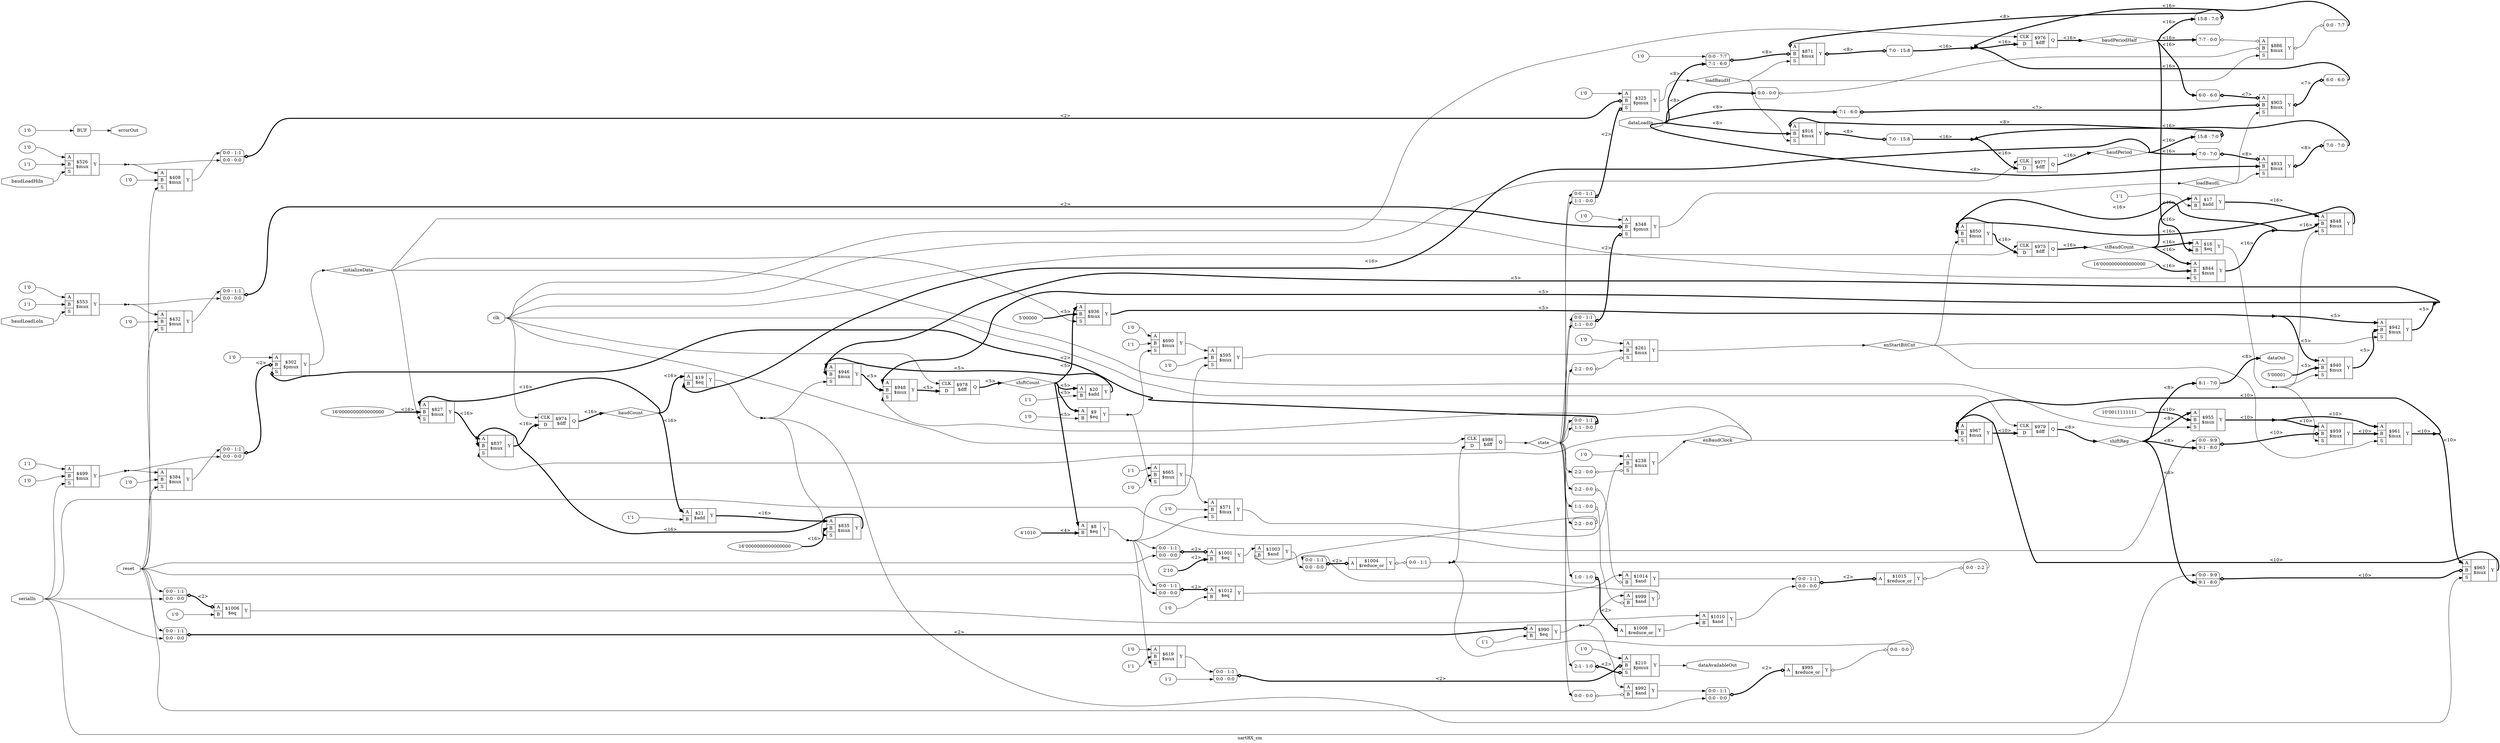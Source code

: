 digraph "uartRX_sm" {
label="uartRX_sm";
rankdir="LR";
remincross=true;
n2 [ shape=octagon, label="serialIn", color="black", fontcolor="black" ];
n3 [ shape=octagon, label="baudLoadHiIn", color="black", fontcolor="black" ];
n4 [ shape=octagon, label="baudLoadLoIn", color="black", fontcolor="black" ];
n5 [ shape=octagon, label="clk", color="black", fontcolor="black" ];
n6 [ shape=octagon, label="reset", color="black", fontcolor="black" ];
n7 [ shape=octagon, label="dataLoadIn", color="black", fontcolor="black" ];
n8 [ shape=octagon, label="errorOut", color="black", fontcolor="black" ];
n9 [ shape=octagon, label="dataAvailableOut", color="black", fontcolor="black" ];
n10 [ shape=octagon, label="dataOut", color="black", fontcolor="black" ];
n11 [ shape=diamond, label="baudCount", color="black", fontcolor="black" ];
n12 [ shape=diamond, label="stBaudCount", color="black", fontcolor="black" ];
n13 [ shape=diamond, label="baudPeriodHalf", color="black", fontcolor="black" ];
n14 [ shape=diamond, label="baudPeriod", color="black", fontcolor="black" ];
n15 [ shape=diamond, label="shiftCount", color="black", fontcolor="black" ];
n16 [ shape=diamond, label="shiftReg", color="black", fontcolor="black" ];
n17 [ shape=diamond, label="initializeData", color="black", fontcolor="black" ];
n18 [ shape=diamond, label="enBaudClock", color="black", fontcolor="black" ];
n19 [ shape=diamond, label="enStartBitCnt", color="black", fontcolor="black" ];
n20 [ shape=diamond, label="loadBaudH", color="black", fontcolor="black" ];
n21 [ shape=diamond, label="loadBaudL", color="black", fontcolor="black" ];
n60 [ shape=diamond, label="state", color="black", fontcolor="black" ];
v0 [ label="4'1010" ];
c73 [ shape=record, label="{{<p70> A|<p71> B}|$8\n$eq|{<p72> Y}}" ];
v1 [ label="1'0" ];
c74 [ shape=record, label="{{<p70> A|<p71> B}|$9\n$eq|{<p72> Y}}" ];
c75 [ shape=record, label="{{<p70> A|<p71> B}|$16\n$eq|{<p72> Y}}" ];
v2 [ label="1'1" ];
c76 [ shape=record, label="{{<p70> A|<p71> B}|$17\n$add|{<p72> Y}}" ];
c77 [ shape=record, label="{{<p70> A|<p71> B}|$19\n$eq|{<p72> Y}}" ];
v3 [ label="1'1" ];
c78 [ shape=record, label="{{<p70> A|<p71> B}|$20\n$add|{<p72> Y}}" ];
v4 [ label="1'1" ];
c79 [ shape=record, label="{{<p70> A|<p71> B}|$21\n$add|{<p72> Y}}" ];
v5 [ label="1'0" ];
v7 [ label="1'1" ];
c81 [ shape=record, label="{{<p70> A|<p71> B|<p80> S}|$210\n$pmux|{<p72> Y}}" ];
x6 [ shape=record, style=rounded, label="<s1> 0:0 - 1:1 |<s0> 0:0 - 0:0 " ];
x6:e -> c81:p71:w [arrowhead=odiamond, arrowtail=odiamond, dir=both, color="black", style="setlinewidth(3)", label="<2>"];
x8 [ shape=record, style=rounded, label="<s0> 2:1 - 1:0 " ];
x8:e -> c81:p80:w [arrowhead=odiamond, arrowtail=odiamond, dir=both, color="black", style="setlinewidth(3)", label="<2>"];
v9 [ label="1'0" ];
c82 [ shape=record, label="{{<p70> A|<p71> B|<p80> S}|$238\n$mux|{<p72> Y}}" ];
x10 [ shape=record, style=rounded, label="<s0> 2:2 - 0:0 " ];
x10:e -> c82:p80:w [arrowhead=odiamond, arrowtail=odiamond, dir=both, color="black", label=""];
v11 [ label="1'0" ];
c83 [ shape=record, label="{{<p70> A|<p71> B|<p80> S}|$261\n$mux|{<p72> Y}}" ];
x12 [ shape=record, style=rounded, label="<s0> 2:2 - 0:0 " ];
x12:e -> c83:p80:w [arrowhead=odiamond, arrowtail=odiamond, dir=both, color="black", label=""];
v13 [ label="1'0" ];
c84 [ shape=record, label="{{<p70> A|<p71> B|<p80> S}|$302\n$pmux|{<p72> Y}}" ];
x14 [ shape=record, style=rounded, label="<s1> 0:0 - 1:1 |<s0> 0:0 - 0:0 " ];
x14:e -> c84:p71:w [arrowhead=odiamond, arrowtail=odiamond, dir=both, color="black", style="setlinewidth(3)", label="<2>"];
x15 [ shape=record, style=rounded, label="<s1> 0:0 - 1:1 |<s0> 1:1 - 0:0 " ];
x15:e -> c84:p80:w [arrowhead=odiamond, arrowtail=odiamond, dir=both, color="black", style="setlinewidth(3)", label="<2>"];
v16 [ label="1'0" ];
c85 [ shape=record, label="{{<p70> A|<p71> B|<p80> S}|$325\n$pmux|{<p72> Y}}" ];
x17 [ shape=record, style=rounded, label="<s1> 0:0 - 1:1 |<s0> 0:0 - 0:0 " ];
x17:e -> c85:p71:w [arrowhead=odiamond, arrowtail=odiamond, dir=both, color="black", style="setlinewidth(3)", label="<2>"];
x18 [ shape=record, style=rounded, label="<s1> 0:0 - 1:1 |<s0> 1:1 - 0:0 " ];
x18:e -> c85:p80:w [arrowhead=odiamond, arrowtail=odiamond, dir=both, color="black", style="setlinewidth(3)", label="<2>"];
v19 [ label="1'0" ];
c86 [ shape=record, label="{{<p70> A|<p71> B|<p80> S}|$348\n$pmux|{<p72> Y}}" ];
x20 [ shape=record, style=rounded, label="<s1> 0:0 - 1:1 |<s0> 0:0 - 0:0 " ];
x20:e -> c86:p71:w [arrowhead=odiamond, arrowtail=odiamond, dir=both, color="black", style="setlinewidth(3)", label="<2>"];
x21 [ shape=record, style=rounded, label="<s1> 0:0 - 1:1 |<s0> 1:1 - 0:0 " ];
x21:e -> c86:p80:w [arrowhead=odiamond, arrowtail=odiamond, dir=both, color="black", style="setlinewidth(3)", label="<2>"];
v22 [ label="1'0" ];
c87 [ shape=record, label="{{<p70> A|<p71> B|<p80> S}|$384\n$mux|{<p72> Y}}" ];
v23 [ label="1'0" ];
c88 [ shape=record, label="{{<p70> A|<p71> B|<p80> S}|$408\n$mux|{<p72> Y}}" ];
v24 [ label="1'0" ];
c89 [ shape=record, label="{{<p70> A|<p71> B|<p80> S}|$432\n$mux|{<p72> Y}}" ];
v25 [ label="1'1" ];
v26 [ label="1'0" ];
c90 [ shape=record, label="{{<p70> A|<p71> B|<p80> S}|$499\n$mux|{<p72> Y}}" ];
v27 [ label="1'0" ];
v28 [ label="1'1" ];
c91 [ shape=record, label="{{<p70> A|<p71> B|<p80> S}|$526\n$mux|{<p72> Y}}" ];
v29 [ label="1'0" ];
v30 [ label="1'1" ];
c92 [ shape=record, label="{{<p70> A|<p71> B|<p80> S}|$553\n$mux|{<p72> Y}}" ];
v31 [ label="1'0" ];
c93 [ shape=record, label="{{<p70> A|<p71> B|<p80> S}|$571\n$mux|{<p72> Y}}" ];
v32 [ label="1'0" ];
c94 [ shape=record, label="{{<p70> A|<p71> B|<p80> S}|$595\n$mux|{<p72> Y}}" ];
v33 [ label="1'0" ];
v34 [ label="1'1" ];
c95 [ shape=record, label="{{<p70> A|<p71> B|<p80> S}|$619\n$mux|{<p72> Y}}" ];
v35 [ label="1'1" ];
v36 [ label="1'0" ];
c96 [ shape=record, label="{{<p70> A|<p71> B|<p80> S}|$665\n$mux|{<p72> Y}}" ];
v37 [ label="1'0" ];
v38 [ label="1'1" ];
c97 [ shape=record, label="{{<p70> A|<p71> B|<p80> S}|$690\n$mux|{<p72> Y}}" ];
v39 [ label="16'0000000000000000" ];
c98 [ shape=record, label="{{<p70> A|<p71> B|<p80> S}|$827\n$mux|{<p72> Y}}" ];
v40 [ label="16'0000000000000000" ];
c99 [ shape=record, label="{{<p70> A|<p71> B|<p80> S}|$835\n$mux|{<p72> Y}}" ];
c100 [ shape=record, label="{{<p70> A|<p71> B|<p80> S}|$837\n$mux|{<p72> Y}}" ];
v41 [ label="16'0000000000000000" ];
c101 [ shape=record, label="{{<p70> A|<p71> B|<p80> S}|$844\n$mux|{<p72> Y}}" ];
c102 [ shape=record, label="{{<p70> A|<p71> B|<p80> S}|$848\n$mux|{<p72> Y}}" ];
c103 [ shape=record, label="{{<p70> A|<p71> B|<p80> S}|$850\n$mux|{<p72> Y}}" ];
v44 [ label="1'0" ];
c104 [ shape=record, label="{{<p70> A|<p71> B|<p80> S}|$871\n$mux|{<p72> Y}}" ];
x42 [ shape=record, style=rounded, label="<s0> 15:8 - 7:0 " ];
x42:e -> c104:p70:w [arrowhead=odiamond, arrowtail=odiamond, dir=both, color="black", style="setlinewidth(3)", label="<8>"];
x43 [ shape=record, style=rounded, label="<s1> 0:0 - 7:7 |<s0> 7:1 - 6:0 " ];
x43:e -> c104:p71:w [arrowhead=odiamond, arrowtail=odiamond, dir=both, color="black", style="setlinewidth(3)", label="<8>"];
x45 [ shape=record, style=rounded, label="<s0> 7:0 - 15:8 " ];
c104:p72:e -> x45:w [arrowhead=odiamond, arrowtail=odiamond, dir=both, color="black", style="setlinewidth(3)", label="<8>"];
c105 [ shape=record, label="{{<p70> A|<p71> B|<p80> S}|$886\n$mux|{<p72> Y}}" ];
x46 [ shape=record, style=rounded, label="<s0> 7:7 - 0:0 " ];
x46:e -> c105:p70:w [arrowhead=odiamond, arrowtail=odiamond, dir=both, color="black", label=""];
x47 [ shape=record, style=rounded, label="<s0> 0:0 - 0:0 " ];
x47:e -> c105:p71:w [arrowhead=odiamond, arrowtail=odiamond, dir=both, color="black", label=""];
x48 [ shape=record, style=rounded, label="<s0> 0:0 - 7:7 " ];
c105:p72:e -> x48:w [arrowhead=odiamond, arrowtail=odiamond, dir=both, color="black", label=""];
c106 [ shape=record, label="{{<p70> A|<p71> B|<p80> S}|$903\n$mux|{<p72> Y}}" ];
x49 [ shape=record, style=rounded, label="<s0> 6:0 - 6:0 " ];
x49:e -> c106:p70:w [arrowhead=odiamond, arrowtail=odiamond, dir=both, color="black", style="setlinewidth(3)", label="<7>"];
x50 [ shape=record, style=rounded, label="<s0> 7:1 - 6:0 " ];
x50:e -> c106:p71:w [arrowhead=odiamond, arrowtail=odiamond, dir=both, color="black", style="setlinewidth(3)", label="<7>"];
x51 [ shape=record, style=rounded, label="<s0> 6:0 - 6:0 " ];
c106:p72:e -> x51:w [arrowhead=odiamond, arrowtail=odiamond, dir=both, color="black", style="setlinewidth(3)", label="<7>"];
c107 [ shape=record, label="{{<p70> A|<p71> B|<p80> S}|$916\n$mux|{<p72> Y}}" ];
x52 [ shape=record, style=rounded, label="<s0> 15:8 - 7:0 " ];
x52:e -> c107:p70:w [arrowhead=odiamond, arrowtail=odiamond, dir=both, color="black", style="setlinewidth(3)", label="<8>"];
x53 [ shape=record, style=rounded, label="<s0> 7:0 - 15:8 " ];
c107:p72:e -> x53:w [arrowhead=odiamond, arrowtail=odiamond, dir=both, color="black", style="setlinewidth(3)", label="<8>"];
c108 [ shape=record, label="{{<p70> A|<p71> B|<p80> S}|$933\n$mux|{<p72> Y}}" ];
x54 [ shape=record, style=rounded, label="<s0> 7:0 - 7:0 " ];
x54:e -> c108:p70:w [arrowhead=odiamond, arrowtail=odiamond, dir=both, color="black", style="setlinewidth(3)", label="<8>"];
x55 [ shape=record, style=rounded, label="<s0> 7:0 - 7:0 " ];
c108:p72:e -> x55:w [arrowhead=odiamond, arrowtail=odiamond, dir=both, color="black", style="setlinewidth(3)", label="<8>"];
v56 [ label="5'00000" ];
c109 [ shape=record, label="{{<p70> A|<p71> B|<p80> S}|$936\n$mux|{<p72> Y}}" ];
v57 [ label="5'00001" ];
c110 [ shape=record, label="{{<p70> A|<p71> B|<p80> S}|$940\n$mux|{<p72> Y}}" ];
c111 [ shape=record, label="{{<p70> A|<p71> B|<p80> S}|$942\n$mux|{<p72> Y}}" ];
c112 [ shape=record, label="{{<p70> A|<p71> B|<p80> S}|$946\n$mux|{<p72> Y}}" ];
c113 [ shape=record, label="{{<p70> A|<p71> B|<p80> S}|$948\n$mux|{<p72> Y}}" ];
v58 [ label="10'0011111111" ];
c114 [ shape=record, label="{{<p70> A|<p71> B|<p80> S}|$955\n$mux|{<p72> Y}}" ];
c115 [ shape=record, label="{{<p70> A|<p71> B|<p80> S}|$959\n$mux|{<p72> Y}}" ];
x59 [ shape=record, style=rounded, label="<s1> 0:0 - 9:9 |<s0> 9:1 - 8:0 " ];
x59:e -> c115:p71:w [arrowhead=odiamond, arrowtail=odiamond, dir=both, color="black", style="setlinewidth(3)", label="<10>"];
c116 [ shape=record, label="{{<p70> A|<p71> B|<p80> S}|$961\n$mux|{<p72> Y}}" ];
c117 [ shape=record, label="{{<p70> A|<p71> B|<p80> S}|$965\n$mux|{<p72> Y}}" ];
x60 [ shape=record, style=rounded, label="<s1> 0:0 - 9:9 |<s0> 9:1 - 8:0 " ];
x60:e -> c117:p71:w [arrowhead=odiamond, arrowtail=odiamond, dir=both, color="black", style="setlinewidth(3)", label="<10>"];
c118 [ shape=record, label="{{<p70> A|<p71> B|<p80> S}|$967\n$mux|{<p72> Y}}" ];
c122 [ shape=record, label="{{<p119> CLK|<p120> D}|$974\n$dff|{<p121> Q}}" ];
c123 [ shape=record, label="{{<p119> CLK|<p120> D}|$975\n$dff|{<p121> Q}}" ];
c124 [ shape=record, label="{{<p119> CLK|<p120> D}|$976\n$dff|{<p121> Q}}" ];
c125 [ shape=record, label="{{<p119> CLK|<p120> D}|$977\n$dff|{<p121> Q}}" ];
c126 [ shape=record, label="{{<p119> CLK|<p120> D}|$978\n$dff|{<p121> Q}}" ];
c127 [ shape=record, label="{{<p119> CLK|<p120> D}|$979\n$dff|{<p121> Q}}" ];
c128 [ shape=record, label="{{<p119> CLK|<p120> D}|$986\n$dff|{<p121> Q}}" ];
v62 [ label="1'1" ];
c129 [ shape=record, label="{{<p70> A|<p71> B}|$990\n$eq|{<p72> Y}}" ];
x61 [ shape=record, style=rounded, label="<s1> 0:0 - 1:1 |<s0> 0:0 - 0:0 " ];
x61:e -> c129:p70:w [arrowhead=odiamond, arrowtail=odiamond, dir=both, color="black", style="setlinewidth(3)", label="<2>"];
c130 [ shape=record, label="{{<p70> A|<p71> B}|$992\n$and|{<p72> Y}}" ];
x63 [ shape=record, style=rounded, label="<s0> 0:0 - 0:0 " ];
x63:e -> c130:p71:w [arrowhead=odiamond, arrowtail=odiamond, dir=both, color="black", label=""];
c131 [ shape=record, label="{{<p70> A|<p71> B}|$999\n$and|{<p72> Y}}" ];
x64 [ shape=record, style=rounded, label="<s0> 1:1 - 0:0 " ];
x64:e -> c131:p71:w [arrowhead=odiamond, arrowtail=odiamond, dir=both, color="black", label=""];
v66 [ label="2'10" ];
c132 [ shape=record, label="{{<p70> A|<p71> B}|$1001\n$eq|{<p72> Y}}" ];
x65 [ shape=record, style=rounded, label="<s1> 0:0 - 1:1 |<s0> 0:0 - 0:0 " ];
x65:e -> c132:p70:w [arrowhead=odiamond, arrowtail=odiamond, dir=both, color="black", style="setlinewidth(3)", label="<2>"];
c133 [ shape=record, label="{{<p70> A}|$995\n$reduce_or|{<p72> Y}}" ];
x67 [ shape=record, style=rounded, label="<s1> 0:0 - 1:1 |<s0> 0:0 - 0:0 " ];
x67:e -> c133:p70:w [arrowhead=odiamond, arrowtail=odiamond, dir=both, color="black", style="setlinewidth(3)", label="<2>"];
x68 [ shape=record, style=rounded, label="<s0> 0:0 - 0:0 " ];
c133:p72:e -> x68:w [arrowhead=odiamond, arrowtail=odiamond, dir=both, color="black", label=""];
c134 [ shape=record, label="{{<p70> A}|$1004\n$reduce_or|{<p72> Y}}" ];
x69 [ shape=record, style=rounded, label="<s1> 0:0 - 1:1 |<s0> 0:0 - 0:0 " ];
x69:e -> c134:p70:w [arrowhead=odiamond, arrowtail=odiamond, dir=both, color="black", style="setlinewidth(3)", label="<2>"];
x70 [ shape=record, style=rounded, label="<s0> 0:0 - 1:1 " ];
c134:p72:e -> x70:w [arrowhead=odiamond, arrowtail=odiamond, dir=both, color="black", label=""];
c135 [ shape=record, label="{{<p70> A|<p71> B}|$1003\n$and|{<p72> Y}}" ];
x71 [ shape=record, style=rounded, label="<s0> 2:2 - 0:0 " ];
x71:e -> c135:p71:w [arrowhead=odiamond, arrowtail=odiamond, dir=both, color="black", label=""];
v73 [ label="1'0" ];
c136 [ shape=record, label="{{<p70> A|<p71> B}|$1006\n$eq|{<p72> Y}}" ];
x72 [ shape=record, style=rounded, label="<s1> 0:0 - 1:1 |<s0> 0:0 - 0:0 " ];
x72:e -> c136:p70:w [arrowhead=odiamond, arrowtail=odiamond, dir=both, color="black", style="setlinewidth(3)", label="<2>"];
c137 [ shape=record, label="{{<p70> A}|$1008\n$reduce_or|{<p72> Y}}" ];
x74 [ shape=record, style=rounded, label="<s0> 1:0 - 1:0 " ];
x74:e -> c137:p70:w [arrowhead=odiamond, arrowtail=odiamond, dir=both, color="black", style="setlinewidth(3)", label="<2>"];
c138 [ shape=record, label="{{<p70> A|<p71> B}|$1010\n$and|{<p72> Y}}" ];
v76 [ label="1'0" ];
c139 [ shape=record, label="{{<p70> A|<p71> B}|$1012\n$eq|{<p72> Y}}" ];
x75 [ shape=record, style=rounded, label="<s1> 0:0 - 1:1 |<s0> 0:0 - 0:0 " ];
x75:e -> c139:p70:w [arrowhead=odiamond, arrowtail=odiamond, dir=both, color="black", style="setlinewidth(3)", label="<2>"];
c140 [ shape=record, label="{{<p70> A|<p71> B}|$1014\n$and|{<p72> Y}}" ];
x77 [ shape=record, style=rounded, label="<s0> 2:2 - 0:0 " ];
x77:e -> c140:p71:w [arrowhead=odiamond, arrowtail=odiamond, dir=both, color="black", label=""];
c141 [ shape=record, label="{{<p70> A}|$1015\n$reduce_or|{<p72> Y}}" ];
x78 [ shape=record, style=rounded, label="<s1> 0:0 - 1:1 |<s0> 0:0 - 0:0 " ];
x78:e -> c141:p70:w [arrowhead=odiamond, arrowtail=odiamond, dir=both, color="black", style="setlinewidth(3)", label="<2>"];
x79 [ shape=record, style=rounded, label="<s0> 0:0 - 2:2 " ];
c141:p72:e -> x79:w [arrowhead=odiamond, arrowtail=odiamond, dir=both, color="black", label=""];
v80 [ label="1'0" ];
x81 [shape=box, style=rounded, label="BUF"];
x82 [ shape=record, style=rounded, label="<s0> 8:1 - 7:0 " ];
x82:e -> n10:w [color="black", style="setlinewidth(3)", label="<8>"];
c122:p121:e -> n11:w [color="black", style="setlinewidth(3)", label="<16>"];
n11:e -> c77:p70:w [color="black", style="setlinewidth(3)", label="<16>"];
n11:e -> c79:p70:w [color="black", style="setlinewidth(3)", label="<16>"];
n11:e -> c98:p70:w [color="black", style="setlinewidth(3)", label="<16>"];
c123:p121:e -> n12:w [color="black", style="setlinewidth(3)", label="<16>"];
n12:e -> c101:p70:w [color="black", style="setlinewidth(3)", label="<16>"];
n12:e -> c75:p70:w [color="black", style="setlinewidth(3)", label="<16>"];
n12:e -> c76:p70:w [color="black", style="setlinewidth(3)", label="<16>"];
c124:p121:e -> n13:w [color="black", style="setlinewidth(3)", label="<16>"];
n13:e -> c75:p71:w [color="black", style="setlinewidth(3)", label="<16>"];
n13:e -> x42:s0:w [color="black", style="setlinewidth(3)", label="<16>"];
n13:e -> x46:s0:w [color="black", style="setlinewidth(3)", label="<16>"];
n13:e -> x49:s0:w [color="black", style="setlinewidth(3)", label="<16>"];
c125:p121:e -> n14:w [color="black", style="setlinewidth(3)", label="<16>"];
n14:e -> c77:p71:w [color="black", style="setlinewidth(3)", label="<16>"];
n14:e -> x52:s0:w [color="black", style="setlinewidth(3)", label="<16>"];
n14:e -> x54:s0:w [color="black", style="setlinewidth(3)", label="<16>"];
c126:p121:e -> n15:w [color="black", style="setlinewidth(3)", label="<5>"];
n15:e -> c109:p70:w [color="black", style="setlinewidth(3)", label="<5>"];
n15:e -> c73:p70:w [color="black", style="setlinewidth(3)", label="<5>"];
n15:e -> c74:p70:w [color="black", style="setlinewidth(3)", label="<5>"];
n15:e -> c78:p70:w [color="black", style="setlinewidth(3)", label="<5>"];
c127:p121:e -> n16:w [color="black", style="setlinewidth(3)", label="<8>"];
n16:e -> c114:p70:w [color="black", style="setlinewidth(3)", label="<8>"];
n16:e -> x59:s0:w [color="black", style="setlinewidth(3)", label="<8>"];
n16:e -> x60:s0:w [color="black", style="setlinewidth(3)", label="<8>"];
n16:e -> x82:s0:w [color="black", style="setlinewidth(3)", label="<8>"];
c84:p72:e -> n17:w [color="black", label=""];
n17:e -> c101:p80:w [color="black", label=""];
n17:e -> c109:p80:w [color="black", label=""];
n17:e -> c114:p80:w [color="black", label=""];
n17:e -> c98:p80:w [color="black", label=""];
c82:p72:e -> n18:w [color="black", label=""];
n18:e -> c100:p80:w [color="black", label=""];
n18:e -> c113:p80:w [color="black", label=""];
n18:e -> c118:p80:w [color="black", label=""];
c83:p72:e -> n19:w [color="black", label=""];
n19:e -> c103:p80:w [color="black", label=""];
n19:e -> c111:p80:w [color="black", label=""];
n19:e -> c116:p80:w [color="black", label=""];
n2:e -> c90:p80:w [color="black", label=""];
n2:e -> x59:s1:w [color="black", label=""];
n2:e -> x60:s1:w [color="black", label=""];
n2:e -> x61:s0:w [color="black", label=""];
n2:e -> x72:s0:w [color="black", label=""];
c85:p72:e -> n20:w [color="black", label=""];
n20:e -> c104:p80:w [color="black", label=""];
n20:e -> c105:p80:w [color="black", label=""];
n20:e -> c107:p80:w [color="black", label=""];
c86:p72:e -> n21:w [color="black", label=""];
n21:e -> c106:p80:w [color="black", label=""];
n21:e -> c108:p80:w [color="black", label=""];
c87:p72:e -> x14:s1:w [color="black", label=""];
c88:p72:e -> x17:s1:w [color="black", label=""];
c89:p72:e -> x20:s1:w [color="black", label=""];
n25 [ shape=point ];
c90:p72:e -> n25:w [color="black", label=""];
n25:e -> c87:p70:w [color="black", label=""];
n25:e -> x14:s0:w [color="black", label=""];
n26 [ shape=point ];
c91:p72:e -> n26:w [color="black", label=""];
n26:e -> c88:p70:w [color="black", label=""];
n26:e -> x17:s0:w [color="black", label=""];
n27 [ shape=point ];
c92:p72:e -> n27:w [color="black", label=""];
n27:e -> c89:p70:w [color="black", label=""];
n27:e -> x20:s0:w [color="black", label=""];
n28 [ shape=point ];
c73:p72:e -> n28:w [color="black", label=""];
n28:e -> c93:p80:w [color="black", label=""];
n28:e -> c94:p80:w [color="black", label=""];
n28:e -> c95:p80:w [color="black", label=""];
n28:e -> x65:s1:w [color="black", label=""];
n28:e -> x75:s1:w [color="black", label=""];
c95:p72:e -> x6:s1:w [color="black", label=""];
n3:e -> c91:p80:w [color="black", label=""];
c93:p72:e -> c82:p71:w [color="black", label=""];
c94:p72:e -> c83:p71:w [color="black", label=""];
n32 [ shape=point ];
c74:p72:e -> n32:w [color="black", label=""];
n32:e -> c96:p80:w [color="black", label=""];
n32:e -> c97:p80:w [color="black", label=""];
c96:p72:e -> c93:p70:w [color="black", label=""];
c97:p72:e -> c94:p70:w [color="black", label=""];
c100:p72:e -> c122:p120:w [color="black", style="setlinewidth(3)", label="<16>"];
c103:p72:e -> c123:p120:w [color="black", style="setlinewidth(3)", label="<16>"];
n37 [ shape=point ];
x45:s0:e -> n37:w [color="black", style="setlinewidth(3)", label="<16>"];
x48:s0:e -> n37:w [color="black", style="setlinewidth(3)", label="<16>"];
x51:s0:e -> n37:w [color="black", style="setlinewidth(3)", label="<16>"];
n37:e -> c124:p120:w [color="black", style="setlinewidth(3)", label="<16>"];
n38 [ shape=point ];
x53:s0:e -> n38:w [color="black", style="setlinewidth(3)", label="<16>"];
x55:s0:e -> n38:w [color="black", style="setlinewidth(3)", label="<16>"];
n38:e -> c125:p120:w [color="black", style="setlinewidth(3)", label="<16>"];
c113:p72:e -> c126:p120:w [color="black", style="setlinewidth(3)", label="<5>"];
n4:e -> c92:p80:w [color="black", label=""];
c118:p72:e -> c127:p120:w [color="black", style="setlinewidth(3)", label="<10>"];
n41 [ shape=point ];
c75:p72:e -> n41:w [color="black", label=""];
n41:e -> c102:p80:w [color="black", label=""];
n41:e -> c110:p80:w [color="black", label=""];
n41:e -> c115:p80:w [color="black", label=""];
c76:p72:e -> c102:p70:w [color="black", style="setlinewidth(3)", label="<16>"];
n43 [ shape=point ];
c77:p72:e -> n43:w [color="black", label=""];
n43:e -> c112:p80:w [color="black", label=""];
n43:e -> c117:p80:w [color="black", label=""];
n43:e -> c99:p80:w [color="black", label=""];
c78:p72:e -> c112:p71:w [color="black", style="setlinewidth(3)", label="<5>"];
c79:p72:e -> c99:p70:w [color="black", style="setlinewidth(3)", label="<16>"];
c98:p72:e -> c100:p70:w [color="black", style="setlinewidth(3)", label="<16>"];
c99:p72:e -> c100:p71:w [color="black", style="setlinewidth(3)", label="<16>"];
n48 [ shape=point ];
c101:p72:e -> n48:w [color="black", style="setlinewidth(3)", label="<16>"];
n48:e -> c102:p71:w [color="black", style="setlinewidth(3)", label="<16>"];
n48:e -> c103:p70:w [color="black", style="setlinewidth(3)", label="<16>"];
c102:p72:e -> c103:p71:w [color="black", style="setlinewidth(3)", label="<16>"];
n5:e -> c122:p119:w [color="black", label=""];
n5:e -> c123:p119:w [color="black", label=""];
n5:e -> c124:p119:w [color="black", label=""];
n5:e -> c125:p119:w [color="black", label=""];
n5:e -> c126:p119:w [color="black", label=""];
n5:e -> c127:p119:w [color="black", label=""];
n5:e -> c128:p119:w [color="black", label=""];
n50 [ shape=point ];
c109:p72:e -> n50:w [color="black", style="setlinewidth(3)", label="<5>"];
n50:e -> c110:p70:w [color="black", style="setlinewidth(3)", label="<5>"];
n50:e -> c111:p70:w [color="black", style="setlinewidth(3)", label="<5>"];
c110:p72:e -> c111:p71:w [color="black", style="setlinewidth(3)", label="<5>"];
n52 [ shape=point ];
c111:p72:e -> n52:w [color="black", style="setlinewidth(3)", label="<5>"];
n52:e -> c112:p70:w [color="black", style="setlinewidth(3)", label="<5>"];
n52:e -> c113:p70:w [color="black", style="setlinewidth(3)", label="<5>"];
c112:p72:e -> c113:p71:w [color="black", style="setlinewidth(3)", label="<5>"];
n54 [ shape=point ];
c114:p72:e -> n54:w [color="black", style="setlinewidth(3)", label="<10>"];
n54:e -> c115:p70:w [color="black", style="setlinewidth(3)", label="<10>"];
n54:e -> c116:p70:w [color="black", style="setlinewidth(3)", label="<10>"];
c115:p72:e -> c116:p71:w [color="black", style="setlinewidth(3)", label="<10>"];
n56 [ shape=point ];
c116:p72:e -> n56:w [color="black", style="setlinewidth(3)", label="<10>"];
n56:e -> c117:p70:w [color="black", style="setlinewidth(3)", label="<10>"];
n56:e -> c118:p70:w [color="black", style="setlinewidth(3)", label="<10>"];
c117:p72:e -> c118:p71:w [color="black", style="setlinewidth(3)", label="<10>"];
n58 [ shape=point ];
x68:s0:e -> n58:w [color="black", label=""];
x70:s0:e -> n58:w [color="black", label=""];
x79:s0:e -> n58:w [color="black", label=""];
n58:e -> c128:p120:w [color="black", label=""];
c138:p72:e -> x78:s0:w [color="black", label=""];
n6:e -> c87:p80:w [color="black", label=""];
n6:e -> c88:p80:w [color="black", label=""];
n6:e -> c89:p80:w [color="black", label=""];
n6:e -> x61:s1:w [color="black", label=""];
n6:e -> x65:s0:w [color="black", label=""];
n6:e -> x67:s0:w [color="black", label=""];
n6:e -> x72:s1:w [color="black", label=""];
n6:e -> x75:s0:w [color="black", label=""];
c128:p121:e -> n60:w [color="black", label=""];
n60:e -> x10:s0:w [color="black", label=""];
n60:e -> x12:s0:w [color="black", label=""];
n60:e -> x15:s0:w [color="black", label=""];
n60:e -> x15:s1:w [color="black", label=""];
n60:e -> x18:s0:w [color="black", label=""];
n60:e -> x18:s1:w [color="black", label=""];
n60:e -> x21:s0:w [color="black", label=""];
n60:e -> x21:s1:w [color="black", label=""];
n60:e -> x63:s0:w [color="black", label=""];
n60:e -> x64:s0:w [color="black", label=""];
n60:e -> x71:s0:w [color="black", label=""];
n60:e -> x74:s0:w [color="black", label=""];
n60:e -> x77:s0:w [color="black", label=""];
n60:e -> x8:s0:w [color="black", label=""];
n61 [ shape=point ];
c129:p72:e -> n61:w [color="black", label=""];
n61:e -> c130:p70:w [color="black", label=""];
n61:e -> c131:p70:w [color="black", label=""];
c130:p72:e -> x67:s1:w [color="black", label=""];
c135:p72:e -> x69:s0:w [color="black", label=""];
c131:p72:e -> x69:s1:w [color="black", label=""];
c132:p72:e -> c135:p70:w [color="black", label=""];
c136:p72:e -> c138:p70:w [color="black", label=""];
c137:p72:e -> c138:p71:w [color="black", label=""];
c139:p72:e -> c140:p70:w [color="black", label=""];
c140:p72:e -> x78:s1:w [color="black", label=""];
n7:e -> c107:p71:w [color="black", style="setlinewidth(3)", label="<8>"];
n7:e -> c108:p71:w [color="black", style="setlinewidth(3)", label="<8>"];
n7:e -> x43:s0:w [color="black", style="setlinewidth(3)", label="<8>"];
n7:e -> x47:s0:w [color="black", style="setlinewidth(3)", label="<8>"];
n7:e -> x50:s0:w [color="black", style="setlinewidth(3)", label="<8>"];
x81:e:e -> n8:w [color="black", label=""];
c81:p72:e -> n9:w [color="black", label=""];
v0:e -> c73:p71:w [color="black", style="setlinewidth(3)", label="<4>"];
v1:e -> c74:p71:w [color="black", label=""];
v11:e -> c83:p70:w [color="black", label=""];
v13:e -> c84:p70:w [color="black", label=""];
v16:e -> c85:p70:w [color="black", label=""];
v19:e -> c86:p70:w [color="black", label=""];
v2:e -> c76:p71:w [color="black", label=""];
v22:e -> c87:p71:w [color="black", label=""];
v23:e -> c88:p71:w [color="black", label=""];
v24:e -> c89:p71:w [color="black", label=""];
v25:e -> c90:p70:w [color="black", label=""];
v26:e -> c90:p71:w [color="black", label=""];
v27:e -> c91:p70:w [color="black", label=""];
v28:e -> c91:p71:w [color="black", label=""];
v29:e -> c92:p70:w [color="black", label=""];
v3:e -> c78:p71:w [color="black", label=""];
v30:e -> c92:p71:w [color="black", label=""];
v31:e -> c93:p71:w [color="black", label=""];
v32:e -> c94:p71:w [color="black", label=""];
v33:e -> c95:p70:w [color="black", label=""];
v34:e -> c95:p71:w [color="black", label=""];
v35:e -> c96:p70:w [color="black", label=""];
v36:e -> c96:p71:w [color="black", label=""];
v37:e -> c97:p70:w [color="black", label=""];
v38:e -> c97:p71:w [color="black", label=""];
v39:e -> c98:p71:w [color="black", style="setlinewidth(3)", label="<16>"];
v4:e -> c79:p71:w [color="black", label=""];
v40:e -> c99:p71:w [color="black", style="setlinewidth(3)", label="<16>"];
v41:e -> c101:p71:w [color="black", style="setlinewidth(3)", label="<16>"];
v44:e -> x43:s1:w [color="black", label=""];
v5:e -> c81:p70:w [color="black", label=""];
v56:e -> c109:p71:w [color="black", style="setlinewidth(3)", label="<5>"];
v57:e -> c110:p71:w [color="black", style="setlinewidth(3)", label="<5>"];
v58:e -> c114:p71:w [color="black", style="setlinewidth(3)", label="<10>"];
v62:e -> c129:p71:w [color="black", label=""];
v66:e -> c132:p71:w [color="black", style="setlinewidth(3)", label="<2>"];
v7:e -> x6:s0:w [color="black", label=""];
v73:e -> c136:p71:w [color="black", label=""];
v76:e -> c139:p71:w [color="black", label=""];
v80:e -> x81:w:w [color="black", label=""];
v9:e -> c82:p70:w [color="black", label=""];
}
